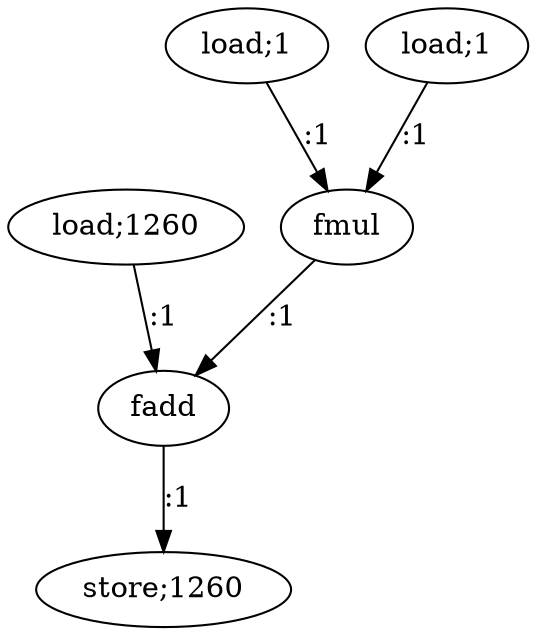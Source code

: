 digraph  {
   0 [label="load;1260"];
   1 [label="load;1"];
   2 [label="load;1"];
   3 [label="fmul"];
   4 [label="fadd"];
   5 [label="store;1260"];

   0->4 [label=":1"]
   1->3 [label=":1"]
   2->3 [label=":1"]
   3->4 [label=":1"]
   4->5 [label=":1"]
}
